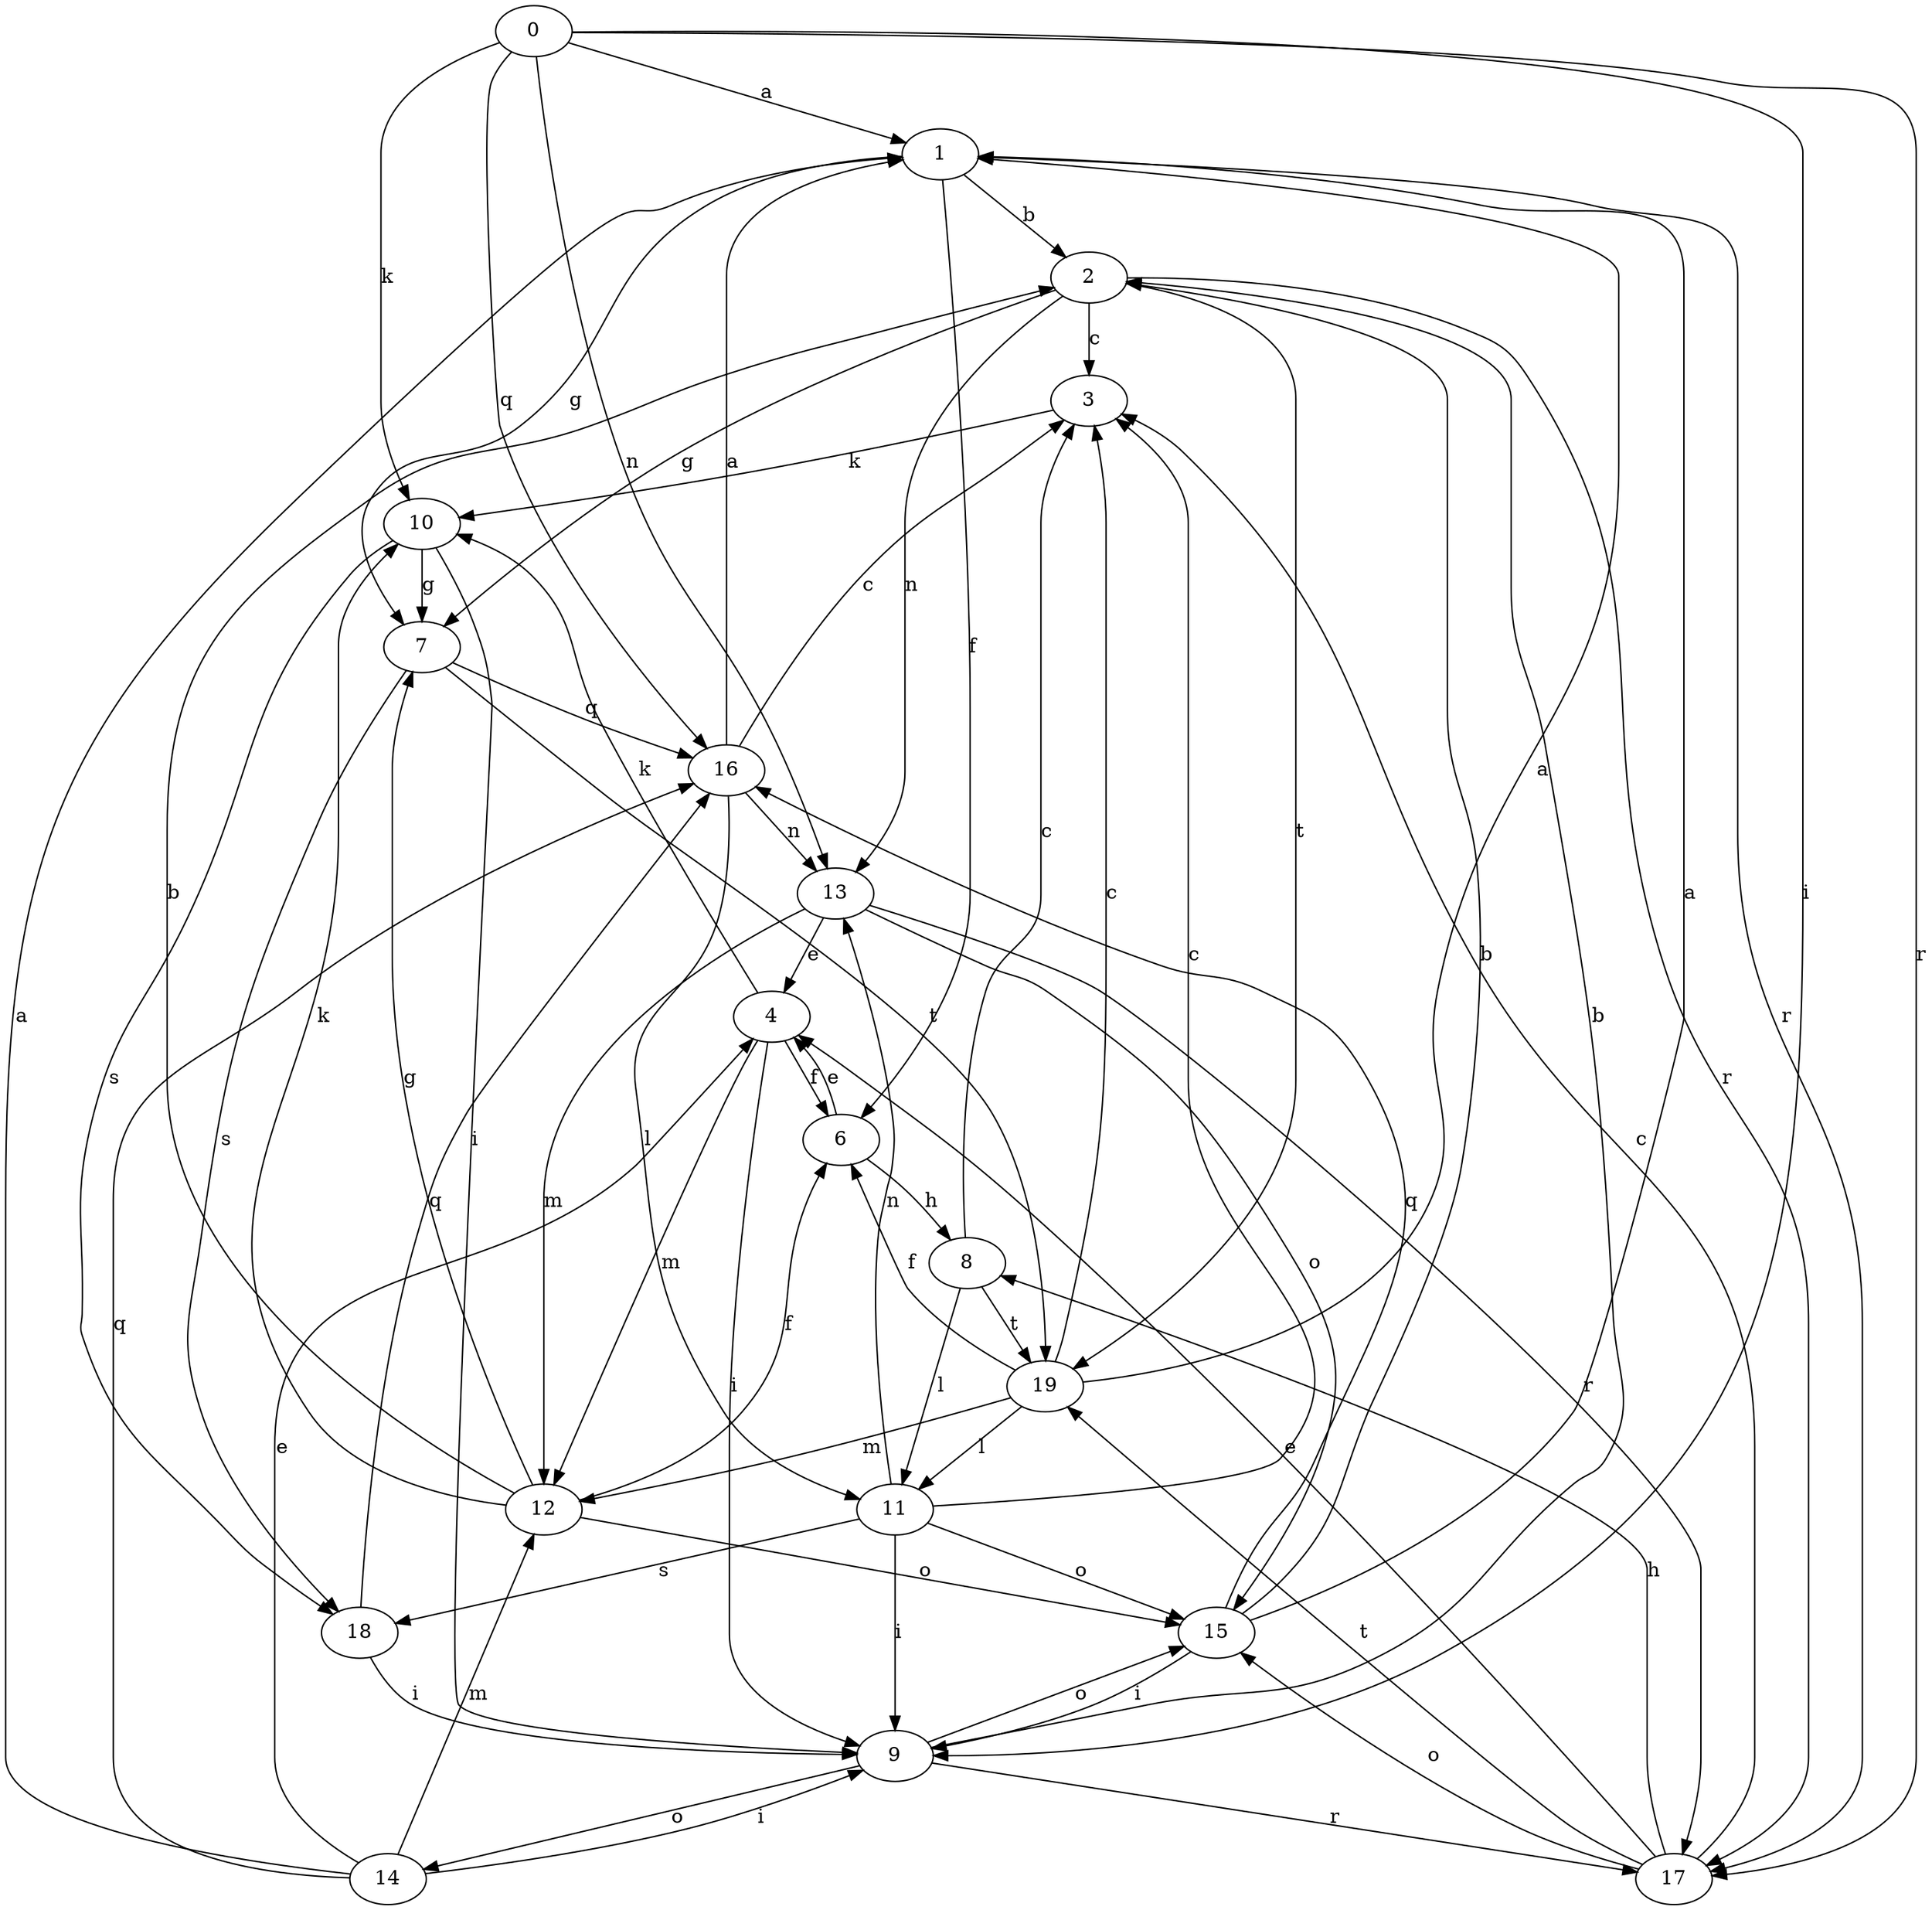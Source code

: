 strict digraph  {
0;
1;
2;
3;
4;
6;
7;
8;
9;
10;
11;
12;
13;
14;
15;
16;
17;
18;
19;
0 -> 1  [label=a];
0 -> 9  [label=i];
0 -> 10  [label=k];
0 -> 13  [label=n];
0 -> 16  [label=q];
0 -> 17  [label=r];
1 -> 2  [label=b];
1 -> 6  [label=f];
1 -> 7  [label=g];
1 -> 17  [label=r];
2 -> 3  [label=c];
2 -> 7  [label=g];
2 -> 13  [label=n];
2 -> 17  [label=r];
2 -> 19  [label=t];
3 -> 10  [label=k];
4 -> 6  [label=f];
4 -> 9  [label=i];
4 -> 10  [label=k];
4 -> 12  [label=m];
6 -> 4  [label=e];
6 -> 8  [label=h];
7 -> 16  [label=q];
7 -> 18  [label=s];
7 -> 19  [label=t];
8 -> 3  [label=c];
8 -> 11  [label=l];
8 -> 19  [label=t];
9 -> 2  [label=b];
9 -> 14  [label=o];
9 -> 15  [label=o];
9 -> 17  [label=r];
10 -> 7  [label=g];
10 -> 9  [label=i];
10 -> 18  [label=s];
11 -> 3  [label=c];
11 -> 9  [label=i];
11 -> 13  [label=n];
11 -> 15  [label=o];
11 -> 18  [label=s];
12 -> 2  [label=b];
12 -> 6  [label=f];
12 -> 7  [label=g];
12 -> 10  [label=k];
12 -> 15  [label=o];
13 -> 4  [label=e];
13 -> 12  [label=m];
13 -> 15  [label=o];
13 -> 17  [label=r];
14 -> 1  [label=a];
14 -> 4  [label=e];
14 -> 9  [label=i];
14 -> 12  [label=m];
14 -> 16  [label=q];
15 -> 1  [label=a];
15 -> 2  [label=b];
15 -> 9  [label=i];
15 -> 16  [label=q];
16 -> 1  [label=a];
16 -> 3  [label=c];
16 -> 11  [label=l];
16 -> 13  [label=n];
17 -> 3  [label=c];
17 -> 4  [label=e];
17 -> 8  [label=h];
17 -> 15  [label=o];
17 -> 19  [label=t];
18 -> 9  [label=i];
18 -> 16  [label=q];
19 -> 1  [label=a];
19 -> 3  [label=c];
19 -> 6  [label=f];
19 -> 11  [label=l];
19 -> 12  [label=m];
}

